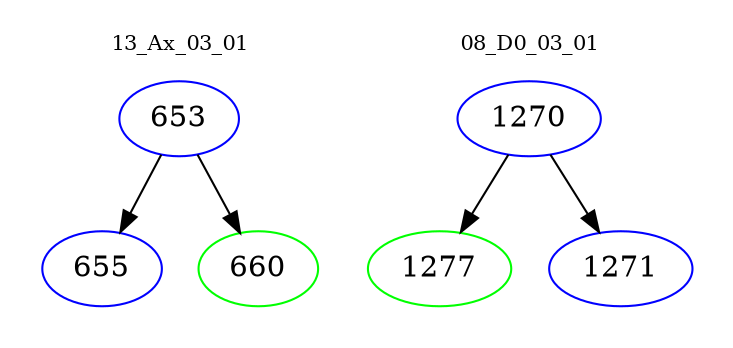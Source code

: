 digraph{
subgraph cluster_0 {
color = white
label = "13_Ax_03_01";
fontsize=10;
T0_653 [label="653", color="blue"]
T0_653 -> T0_655 [color="black"]
T0_655 [label="655", color="blue"]
T0_653 -> T0_660 [color="black"]
T0_660 [label="660", color="green"]
}
subgraph cluster_1 {
color = white
label = "08_D0_03_01";
fontsize=10;
T1_1270 [label="1270", color="blue"]
T1_1270 -> T1_1277 [color="black"]
T1_1277 [label="1277", color="green"]
T1_1270 -> T1_1271 [color="black"]
T1_1271 [label="1271", color="blue"]
}
}
